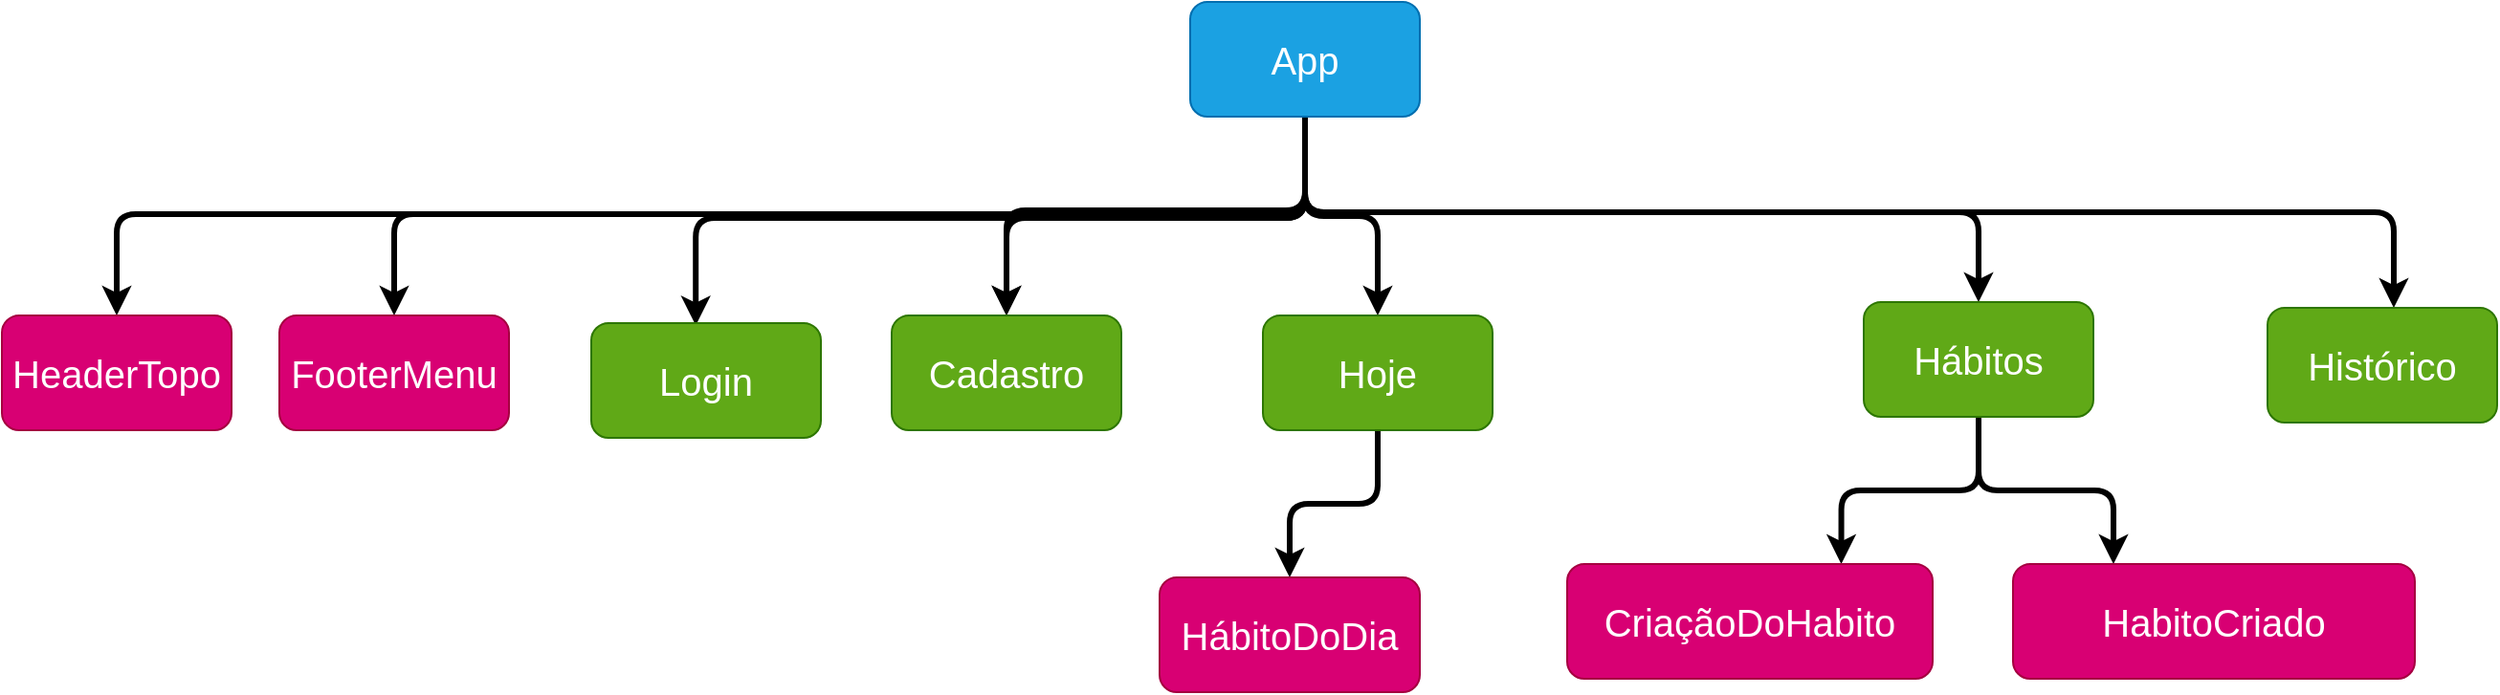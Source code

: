 <mxfile>
    <diagram id="dzJ2Gy6yc-nJ-av3aUkA" name="Página-1">
        <mxGraphModel dx="1748" dy="585" grid="0" gridSize="10" guides="1" tooltips="1" connect="1" arrows="1" fold="1" page="1" pageScale="1" pageWidth="827" pageHeight="1169" background="#ffffff" math="0" shadow="0">
            <root>
                <mxCell id="0"/>
                <mxCell id="1" parent="0"/>
                <mxCell id="20" style="edgeStyle=orthogonalEdgeStyle;html=1;fontSize=20;strokeWidth=3;strokeColor=#000000;" edge="1" parent="1" source="2" target="3">
                    <mxGeometry relative="1" as="geometry"/>
                </mxCell>
                <mxCell id="21" style="edgeStyle=orthogonalEdgeStyle;html=1;fontSize=20;strokeColor=#000000;strokeWidth=3;" edge="1" parent="1" source="2" target="4">
                    <mxGeometry relative="1" as="geometry">
                        <Array as="points">
                            <mxPoint x="-51" y="165"/>
                            <mxPoint x="-207" y="165"/>
                        </Array>
                    </mxGeometry>
                </mxCell>
                <mxCell id="22" style="edgeStyle=orthogonalEdgeStyle;html=1;fontSize=20;strokeColor=#000000;strokeWidth=3;" edge="1" parent="1" source="2" target="7">
                    <mxGeometry relative="1" as="geometry">
                        <Array as="points">
                            <mxPoint x="-51" y="166"/>
                            <mxPoint x="301" y="166"/>
                        </Array>
                    </mxGeometry>
                </mxCell>
                <mxCell id="23" style="edgeStyle=orthogonalEdgeStyle;html=1;entryX=0.455;entryY=0.02;entryDx=0;entryDy=0;entryPerimeter=0;fontSize=20;strokeColor=#000000;strokeWidth=3;" edge="1" parent="1" source="2" target="5">
                    <mxGeometry relative="1" as="geometry">
                        <Array as="points">
                            <mxPoint x="-51" y="169"/>
                            <mxPoint x="-369" y="169"/>
                        </Array>
                    </mxGeometry>
                </mxCell>
                <mxCell id="24" value="" style="edgeStyle=orthogonalEdgeStyle;html=1;fontSize=20;strokeColor=#000000;strokeWidth=3;" edge="1" parent="1" source="2" target="4">
                    <mxGeometry relative="1" as="geometry">
                        <Array as="points">
                            <mxPoint x="-51" y="169"/>
                            <mxPoint x="-207" y="169"/>
                        </Array>
                    </mxGeometry>
                </mxCell>
                <mxCell id="25" style="edgeStyle=orthogonalEdgeStyle;html=1;fontSize=20;strokeColor=#000000;strokeWidth=3;" edge="1" parent="1" source="2" target="10">
                    <mxGeometry relative="1" as="geometry">
                        <Array as="points">
                            <mxPoint x="-51" y="167"/>
                            <mxPoint x="-527" y="167"/>
                        </Array>
                    </mxGeometry>
                </mxCell>
                <mxCell id="26" style="edgeStyle=orthogonalEdgeStyle;html=1;fontSize=20;strokeColor=#000000;strokeWidth=3;" edge="1" parent="1" source="2" target="9">
                    <mxGeometry relative="1" as="geometry">
                        <mxPoint x="-595.045" y="217.598" as="targetPoint"/>
                        <Array as="points">
                            <mxPoint x="-51" y="167"/>
                            <mxPoint x="-672" y="167"/>
                        </Array>
                    </mxGeometry>
                </mxCell>
                <mxCell id="27" style="edgeStyle=orthogonalEdgeStyle;html=1;fontSize=20;strokeColor=#000000;strokeWidth=3;" edge="1" parent="1" source="2" target="6">
                    <mxGeometry relative="1" as="geometry">
                        <Array as="points">
                            <mxPoint x="-51" y="166"/>
                            <mxPoint x="518" y="166"/>
                        </Array>
                    </mxGeometry>
                </mxCell>
                <mxCell id="2" value="&lt;font style=&quot;font-size: 20px&quot;&gt;App&lt;/font&gt;" style="rounded=1;whiteSpace=wrap;html=1;fillColor=#1ba1e2;fontColor=#ffffff;strokeColor=#006EAF;" vertex="1" parent="1">
                    <mxGeometry x="-111" y="56" width="120" height="60" as="geometry"/>
                </mxCell>
                <mxCell id="35" style="edgeStyle=orthogonalEdgeStyle;html=1;entryX=0.5;entryY=0;entryDx=0;entryDy=0;fontSize=20;strokeColor=#000000;strokeWidth=3;" edge="1" parent="1" source="3" target="34">
                    <mxGeometry relative="1" as="geometry"/>
                </mxCell>
                <mxCell id="3" value="&lt;font style=&quot;font-size: 20px&quot;&gt;Hoje&lt;/font&gt;" style="rounded=1;whiteSpace=wrap;html=1;fillColor=#60a917;fontColor=#ffffff;strokeColor=#2D7600;" vertex="1" parent="1">
                    <mxGeometry x="-73" y="220" width="120" height="60" as="geometry"/>
                </mxCell>
                <mxCell id="4" value="&lt;font style=&quot;font-size: 20px&quot;&gt;Cadastro&lt;/font&gt;" style="rounded=1;whiteSpace=wrap;html=1;fillColor=#60a917;fontColor=#ffffff;strokeColor=#2D7600;" vertex="1" parent="1">
                    <mxGeometry x="-267" y="220" width="120" height="60" as="geometry"/>
                </mxCell>
                <mxCell id="5" value="&lt;font style=&quot;font-size: 20px&quot;&gt;Login&lt;/font&gt;" style="rounded=1;whiteSpace=wrap;html=1;fillColor=#60a917;fontColor=#ffffff;strokeColor=#2D7600;" vertex="1" parent="1">
                    <mxGeometry x="-424" y="224" width="120" height="60" as="geometry"/>
                </mxCell>
                <mxCell id="6" value="&lt;font style=&quot;font-size: 20px&quot;&gt;Histórico&lt;/font&gt;" style="rounded=1;whiteSpace=wrap;html=1;fillColor=#60a917;fontColor=#ffffff;strokeColor=#2D7600;" vertex="1" parent="1">
                    <mxGeometry x="452" y="216" width="120" height="60" as="geometry"/>
                </mxCell>
                <mxCell id="32" style="edgeStyle=orthogonalEdgeStyle;html=1;entryX=0.75;entryY=0;entryDx=0;entryDy=0;fontSize=20;strokeColor=#000000;strokeWidth=3;" edge="1" parent="1" source="7" target="29">
                    <mxGeometry relative="1" as="geometry"/>
                </mxCell>
                <mxCell id="33" style="edgeStyle=orthogonalEdgeStyle;html=1;entryX=0.25;entryY=0;entryDx=0;entryDy=0;fontSize=20;strokeColor=#000000;strokeWidth=3;" edge="1" parent="1" source="7" target="28">
                    <mxGeometry relative="1" as="geometry"/>
                </mxCell>
                <mxCell id="7" value="&lt;font style=&quot;font-size: 20px&quot;&gt;Hábitos&lt;/font&gt;" style="rounded=1;whiteSpace=wrap;html=1;fillColor=#60a917;fontColor=#ffffff;strokeColor=#2D7600;" vertex="1" parent="1">
                    <mxGeometry x="241" y="213" width="120" height="60" as="geometry"/>
                </mxCell>
                <mxCell id="9" value="&lt;span style=&quot;font-size: 20px&quot;&gt;HeaderTopo&lt;/span&gt;" style="rounded=1;whiteSpace=wrap;html=1;fillColor=#d80073;fontColor=#ffffff;strokeColor=#A50040;" vertex="1" parent="1">
                    <mxGeometry x="-732" y="220" width="120" height="60" as="geometry"/>
                </mxCell>
                <mxCell id="10" value="&lt;font style=&quot;font-size: 20px&quot;&gt;FooterMenu&lt;/font&gt;" style="rounded=1;whiteSpace=wrap;html=1;fillColor=#d80073;fontColor=#ffffff;strokeColor=#A50040;" vertex="1" parent="1">
                    <mxGeometry x="-587" y="220" width="120" height="60" as="geometry"/>
                </mxCell>
                <mxCell id="28" value="&lt;font style=&quot;font-size: 20px&quot;&gt;HabitoCriado&lt;/font&gt;" style="rounded=1;whiteSpace=wrap;html=1;fillColor=#d80073;fontColor=#ffffff;strokeColor=#A50040;" vertex="1" parent="1">
                    <mxGeometry x="319" y="350" width="210" height="60" as="geometry"/>
                </mxCell>
                <mxCell id="29" value="&lt;font style=&quot;font-size: 20px&quot;&gt;CriaçãoDoHabito&lt;/font&gt;" style="rounded=1;whiteSpace=wrap;html=1;fillColor=#d80073;fontColor=#ffffff;strokeColor=#A50040;" vertex="1" parent="1">
                    <mxGeometry x="86" y="350" width="191" height="60" as="geometry"/>
                </mxCell>
                <mxCell id="34" value="&lt;font style=&quot;font-size: 20px&quot;&gt;HábitoDoDia&lt;/font&gt;" style="rounded=1;whiteSpace=wrap;html=1;fillColor=#d80073;fontColor=#ffffff;strokeColor=#A50040;" vertex="1" parent="1">
                    <mxGeometry x="-127" y="357" width="136" height="60" as="geometry"/>
                </mxCell>
            </root>
        </mxGraphModel>
    </diagram>
</mxfile>